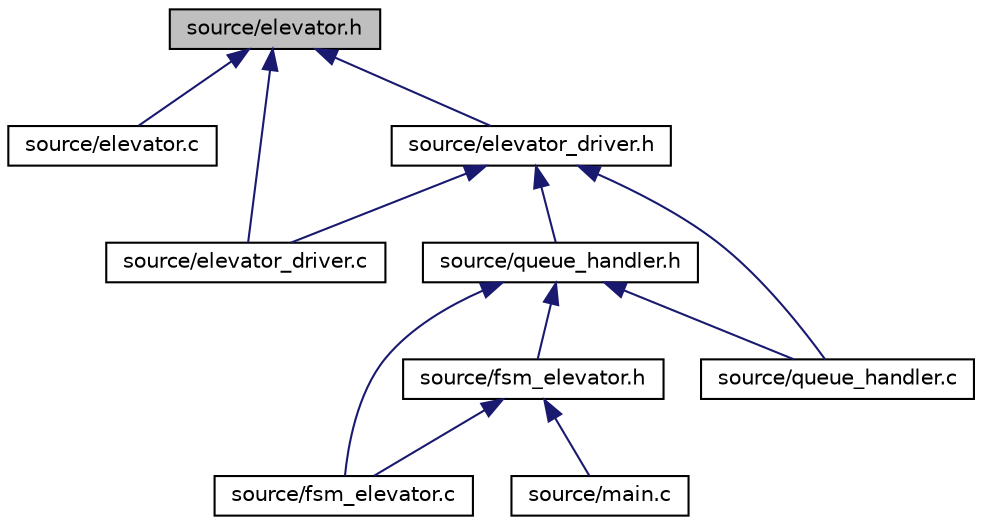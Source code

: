 digraph "source/elevator.h"
{
  edge [fontname="Helvetica",fontsize="10",labelfontname="Helvetica",labelfontsize="10"];
  node [fontname="Helvetica",fontsize="10",shape=record];
  Node5 [label="source/elevator.h",height=0.2,width=0.4,color="black", fillcolor="grey75", style="filled", fontcolor="black"];
  Node5 -> Node6 [dir="back",color="midnightblue",fontsize="10",style="solid"];
  Node6 [label="source/elevator.c",height=0.2,width=0.4,color="black", fillcolor="white", style="filled",URL="$elevator_8c_source.html"];
  Node5 -> Node7 [dir="back",color="midnightblue",fontsize="10",style="solid"];
  Node7 [label="source/elevator_driver.c",height=0.2,width=0.4,color="black", fillcolor="white", style="filled",URL="$elevator__driver_8c_source.html"];
  Node5 -> Node8 [dir="back",color="midnightblue",fontsize="10",style="solid"];
  Node8 [label="source/elevator_driver.h",height=0.2,width=0.4,color="black", fillcolor="white", style="filled",URL="$elevator__driver_8h.html",tooltip="File that contains the functions needed for driving the elevator and getting information from the dif..."];
  Node8 -> Node7 [dir="back",color="midnightblue",fontsize="10",style="solid"];
  Node8 -> Node9 [dir="back",color="midnightblue",fontsize="10",style="solid"];
  Node9 [label="source/queue_handler.h",height=0.2,width=0.4,color="black", fillcolor="white", style="filled",URL="$queue__handler_8h.html",tooltip="File that contains all the different function that performs operations on the queue matrix..."];
  Node9 -> Node10 [dir="back",color="midnightblue",fontsize="10",style="solid"];
  Node10 [label="source/fsm_elevator.c",height=0.2,width=0.4,color="black", fillcolor="white", style="filled",URL="$fsm__elevator_8c_source.html"];
  Node9 -> Node11 [dir="back",color="midnightblue",fontsize="10",style="solid"];
  Node11 [label="source/fsm_elevator.h",height=0.2,width=0.4,color="black", fillcolor="white", style="filled",URL="$fsm__elevator_8h.html",tooltip="File that contains the functions deciding what the elevator should do in the differnt states..."];
  Node11 -> Node10 [dir="back",color="midnightblue",fontsize="10",style="solid"];
  Node11 -> Node12 [dir="back",color="midnightblue",fontsize="10",style="solid"];
  Node12 [label="source/main.c",height=0.2,width=0.4,color="black", fillcolor="white", style="filled",URL="$main_8c_source.html"];
  Node9 -> Node13 [dir="back",color="midnightblue",fontsize="10",style="solid"];
  Node13 [label="source/queue_handler.c",height=0.2,width=0.4,color="black", fillcolor="white", style="filled",URL="$queue__handler_8c_source.html"];
  Node8 -> Node13 [dir="back",color="midnightblue",fontsize="10",style="solid"];
}
